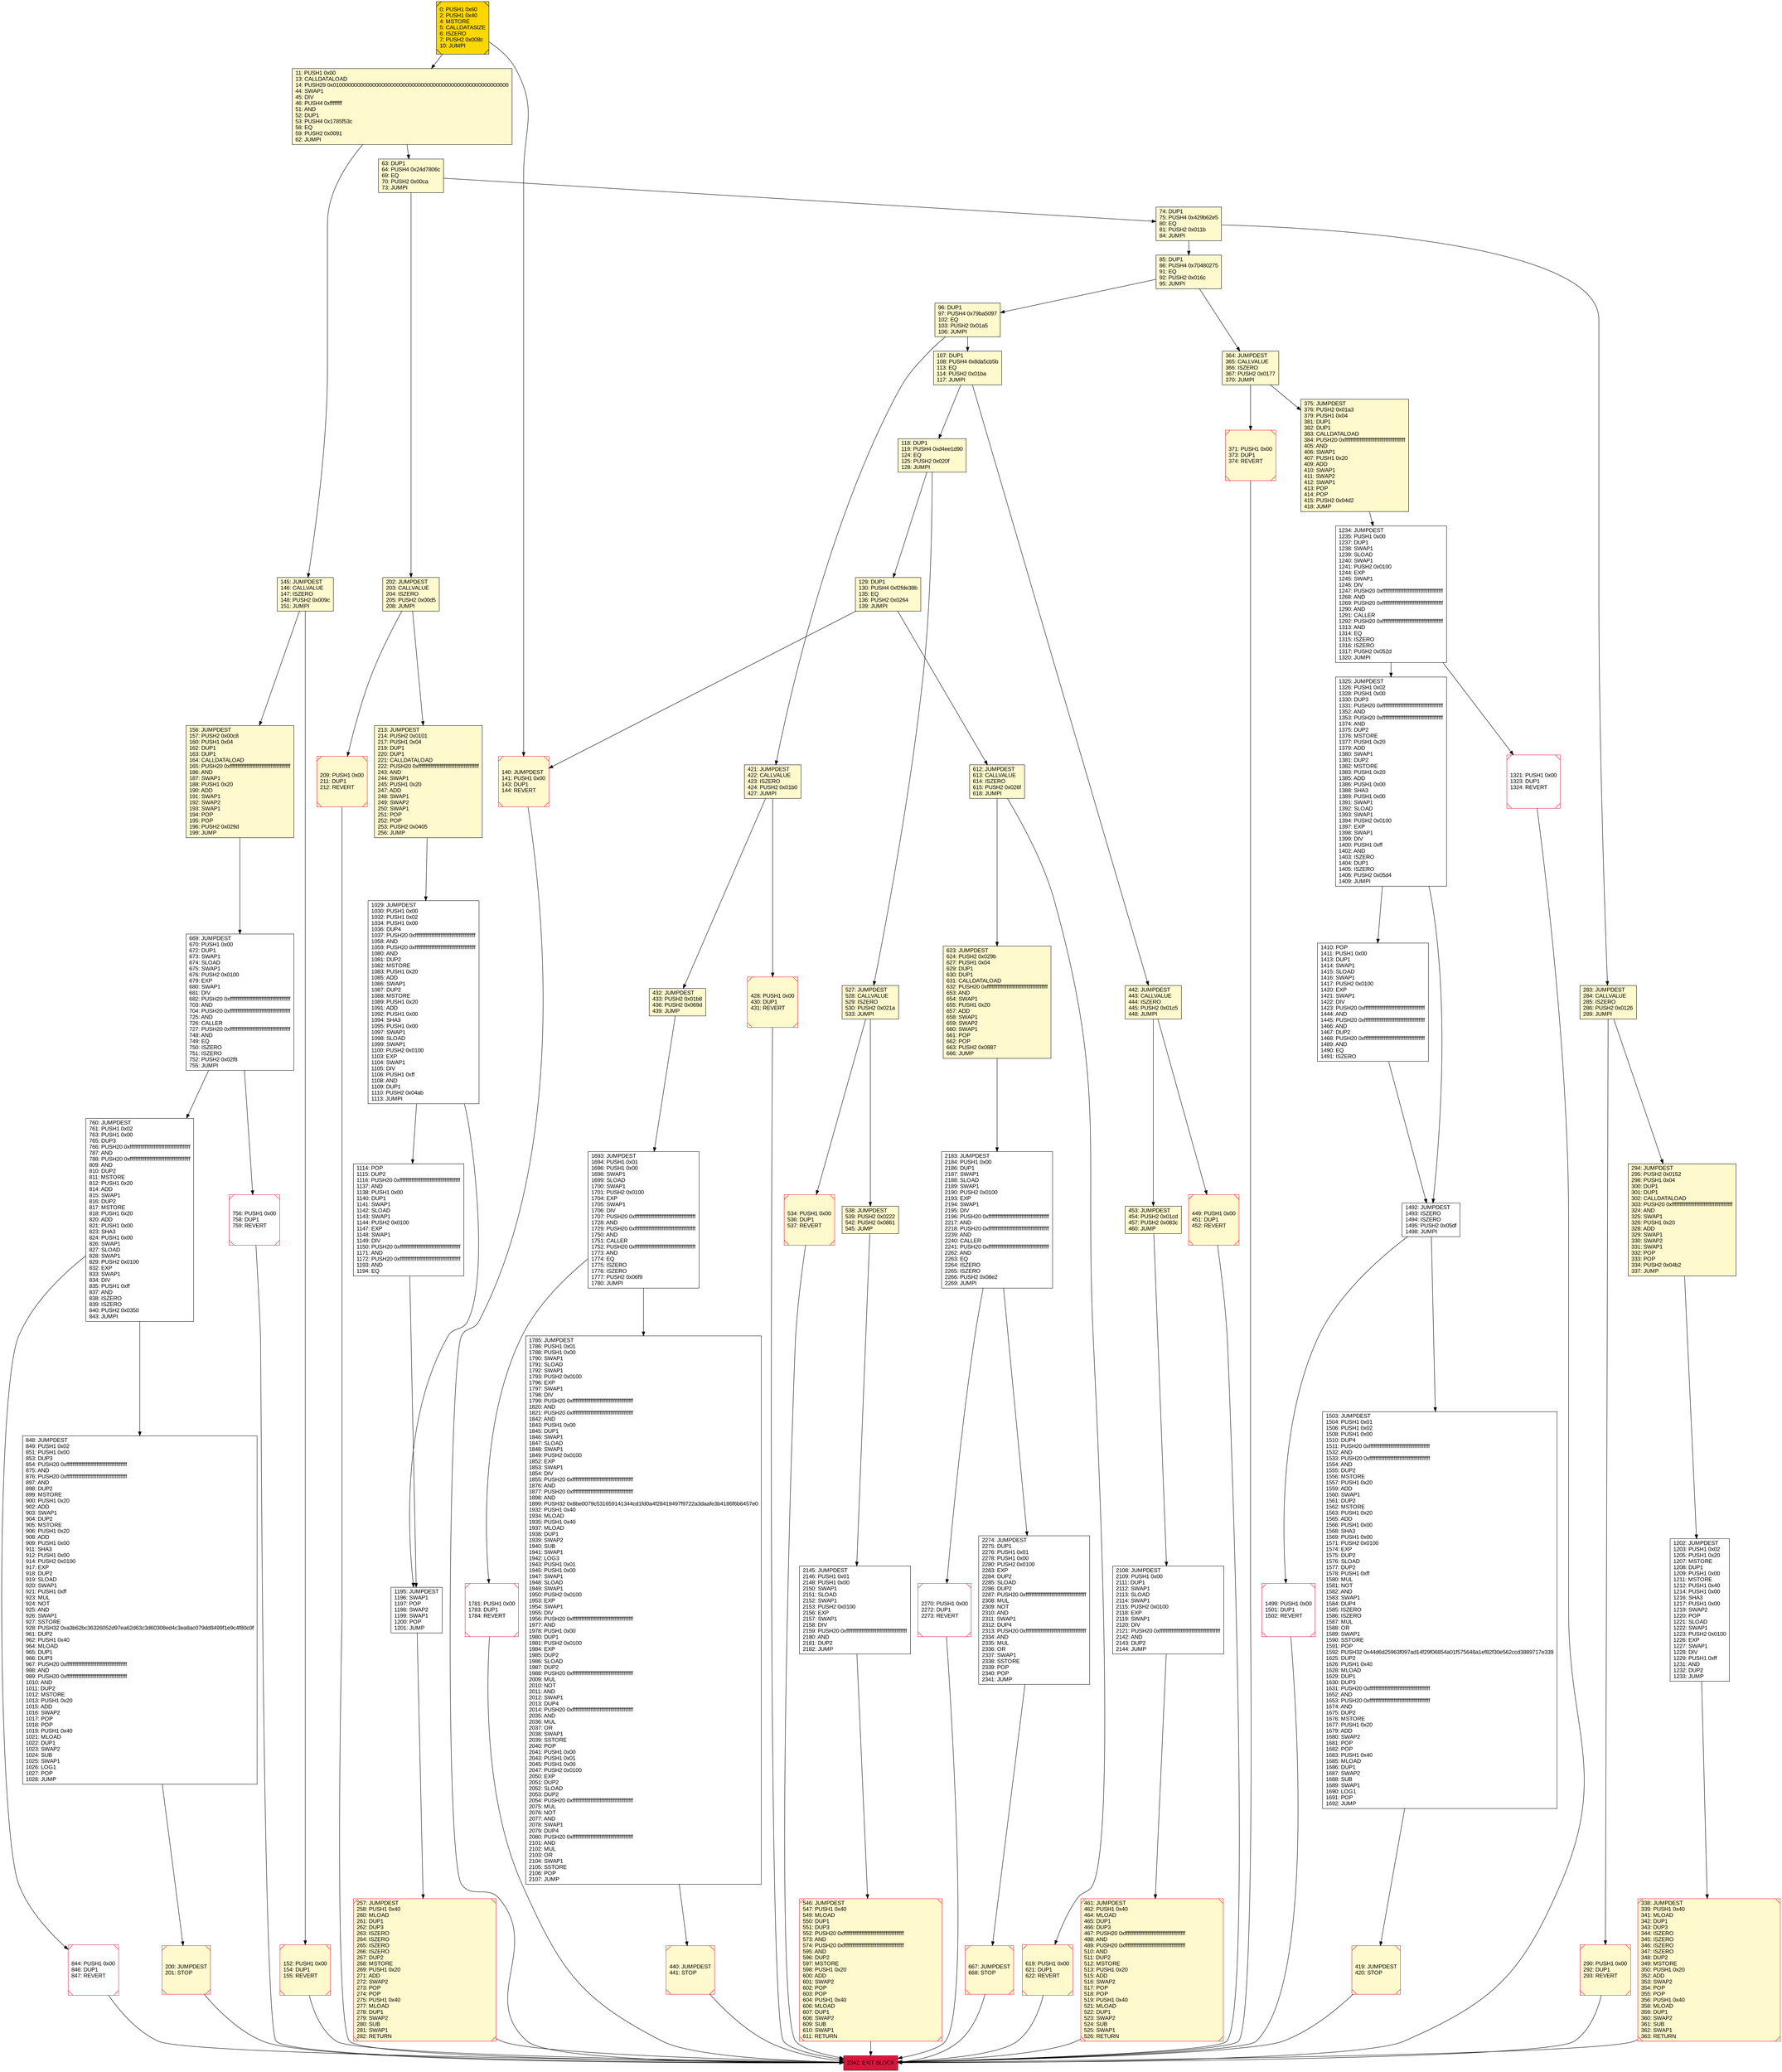 digraph G {
bgcolor=transparent rankdir=UD;
node [shape=box style=filled color=black fillcolor=white fontname=arial fontcolor=black];
1195 [label="1195: JUMPDEST\l1196: SWAP1\l1197: POP\l1198: SWAP2\l1199: SWAP1\l1200: POP\l1201: JUMP\l" ];
1410 [label="1410: POP\l1411: PUSH1 0x00\l1413: DUP1\l1414: SWAP1\l1415: SLOAD\l1416: SWAP1\l1417: PUSH2 0x0100\l1420: EXP\l1421: SWAP1\l1422: DIV\l1423: PUSH20 0xffffffffffffffffffffffffffffffffffffffff\l1444: AND\l1445: PUSH20 0xffffffffffffffffffffffffffffffffffffffff\l1466: AND\l1467: DUP2\l1468: PUSH20 0xffffffffffffffffffffffffffffffffffffffff\l1489: AND\l1490: EQ\l1491: ISZERO\l" ];
1029 [label="1029: JUMPDEST\l1030: PUSH1 0x00\l1032: PUSH1 0x02\l1034: PUSH1 0x00\l1036: DUP4\l1037: PUSH20 0xffffffffffffffffffffffffffffffffffffffff\l1058: AND\l1059: PUSH20 0xffffffffffffffffffffffffffffffffffffffff\l1080: AND\l1081: DUP2\l1082: MSTORE\l1083: PUSH1 0x20\l1085: ADD\l1086: SWAP1\l1087: DUP2\l1088: MSTORE\l1089: PUSH1 0x20\l1091: ADD\l1092: PUSH1 0x00\l1094: SHA3\l1095: PUSH1 0x00\l1097: SWAP1\l1098: SLOAD\l1099: SWAP1\l1100: PUSH2 0x0100\l1103: EXP\l1104: SWAP1\l1105: DIV\l1106: PUSH1 0xff\l1108: AND\l1109: DUP1\l1110: PUSH2 0x04ab\l1113: JUMPI\l" ];
375 [label="375: JUMPDEST\l376: PUSH2 0x01a3\l379: PUSH1 0x04\l381: DUP1\l382: DUP1\l383: CALLDATALOAD\l384: PUSH20 0xffffffffffffffffffffffffffffffffffffffff\l405: AND\l406: SWAP1\l407: PUSH1 0x20\l409: ADD\l410: SWAP1\l411: SWAP2\l412: SWAP1\l413: POP\l414: POP\l415: PUSH2 0x04d2\l418: JUMP\l" fillcolor=lemonchiffon ];
290 [label="290: PUSH1 0x00\l292: DUP1\l293: REVERT\l" fillcolor=lemonchiffon shape=Msquare color=crimson ];
96 [label="96: DUP1\l97: PUSH4 0x79ba5097\l102: EQ\l103: PUSH2 0x01a5\l106: JUMPI\l" fillcolor=lemonchiffon ];
283 [label="283: JUMPDEST\l284: CALLVALUE\l285: ISZERO\l286: PUSH2 0x0126\l289: JUMPI\l" fillcolor=lemonchiffon ];
118 [label="118: DUP1\l119: PUSH4 0xd4ee1d90\l124: EQ\l125: PUSH2 0x020f\l128: JUMPI\l" fillcolor=lemonchiffon ];
1321 [label="1321: PUSH1 0x00\l1323: DUP1\l1324: REVERT\l" shape=Msquare color=crimson ];
140 [label="140: JUMPDEST\l141: PUSH1 0x00\l143: DUP1\l144: REVERT\l" fillcolor=lemonchiffon shape=Msquare color=crimson ];
2108 [label="2108: JUMPDEST\l2109: PUSH1 0x00\l2111: DUP1\l2112: SWAP1\l2113: SLOAD\l2114: SWAP1\l2115: PUSH2 0x0100\l2118: EXP\l2119: SWAP1\l2120: DIV\l2121: PUSH20 0xffffffffffffffffffffffffffffffffffffffff\l2142: AND\l2143: DUP2\l2144: JUMP\l" ];
428 [label="428: PUSH1 0x00\l430: DUP1\l431: REVERT\l" fillcolor=lemonchiffon shape=Msquare color=crimson ];
667 [label="667: JUMPDEST\l668: STOP\l" fillcolor=lemonchiffon shape=Msquare color=crimson ];
760 [label="760: JUMPDEST\l761: PUSH1 0x02\l763: PUSH1 0x00\l765: DUP3\l766: PUSH20 0xffffffffffffffffffffffffffffffffffffffff\l787: AND\l788: PUSH20 0xffffffffffffffffffffffffffffffffffffffff\l809: AND\l810: DUP2\l811: MSTORE\l812: PUSH1 0x20\l814: ADD\l815: SWAP1\l816: DUP2\l817: MSTORE\l818: PUSH1 0x20\l820: ADD\l821: PUSH1 0x00\l823: SHA3\l824: PUSH1 0x00\l826: SWAP1\l827: SLOAD\l828: SWAP1\l829: PUSH2 0x0100\l832: EXP\l833: SWAP1\l834: DIV\l835: PUSH1 0xff\l837: AND\l838: ISZERO\l839: ISZERO\l840: PUSH2 0x0350\l843: JUMPI\l" ];
364 [label="364: JUMPDEST\l365: CALLVALUE\l366: ISZERO\l367: PUSH2 0x0177\l370: JUMPI\l" fillcolor=lemonchiffon ];
11 [label="11: PUSH1 0x00\l13: CALLDATALOAD\l14: PUSH29 0x0100000000000000000000000000000000000000000000000000000000\l44: SWAP1\l45: DIV\l46: PUSH4 0xffffffff\l51: AND\l52: DUP1\l53: PUSH4 0x1785f53c\l58: EQ\l59: PUSH2 0x0091\l62: JUMPI\l" fillcolor=lemonchiffon ];
461 [label="461: JUMPDEST\l462: PUSH1 0x40\l464: MLOAD\l465: DUP1\l466: DUP3\l467: PUSH20 0xffffffffffffffffffffffffffffffffffffffff\l488: AND\l489: PUSH20 0xffffffffffffffffffffffffffffffffffffffff\l510: AND\l511: DUP2\l512: MSTORE\l513: PUSH1 0x20\l515: ADD\l516: SWAP2\l517: POP\l518: POP\l519: PUSH1 0x40\l521: MLOAD\l522: DUP1\l523: SWAP2\l524: SUB\l525: SWAP1\l526: RETURN\l" fillcolor=lemonchiffon shape=Msquare color=crimson ];
107 [label="107: DUP1\l108: PUSH4 0x8da5cb5b\l113: EQ\l114: PUSH2 0x01ba\l117: JUMPI\l" fillcolor=lemonchiffon ];
1503 [label="1503: JUMPDEST\l1504: PUSH1 0x01\l1506: PUSH1 0x02\l1508: PUSH1 0x00\l1510: DUP4\l1511: PUSH20 0xffffffffffffffffffffffffffffffffffffffff\l1532: AND\l1533: PUSH20 0xffffffffffffffffffffffffffffffffffffffff\l1554: AND\l1555: DUP2\l1556: MSTORE\l1557: PUSH1 0x20\l1559: ADD\l1560: SWAP1\l1561: DUP2\l1562: MSTORE\l1563: PUSH1 0x20\l1565: ADD\l1566: PUSH1 0x00\l1568: SHA3\l1569: PUSH1 0x00\l1571: PUSH2 0x0100\l1574: EXP\l1575: DUP2\l1576: SLOAD\l1577: DUP2\l1578: PUSH1 0xff\l1580: MUL\l1581: NOT\l1582: AND\l1583: SWAP1\l1584: DUP4\l1585: ISZERO\l1586: ISZERO\l1587: MUL\l1588: OR\l1589: SWAP1\l1590: SSTORE\l1591: POP\l1592: PUSH32 0x44d6d25963f097ad14f29f06854a01f575648a1ef82f30e562ccd3889717e339\l1625: DUP2\l1626: PUSH1 0x40\l1628: MLOAD\l1629: DUP1\l1630: DUP3\l1631: PUSH20 0xffffffffffffffffffffffffffffffffffffffff\l1652: AND\l1653: PUSH20 0xffffffffffffffffffffffffffffffffffffffff\l1674: AND\l1675: DUP2\l1676: MSTORE\l1677: PUSH1 0x20\l1679: ADD\l1680: SWAP2\l1681: POP\l1682: POP\l1683: PUSH1 0x40\l1685: MLOAD\l1686: DUP1\l1687: SWAP2\l1688: SUB\l1689: SWAP1\l1690: LOG1\l1691: POP\l1692: JUMP\l" ];
442 [label="442: JUMPDEST\l443: CALLVALUE\l444: ISZERO\l445: PUSH2 0x01c5\l448: JUMPI\l" fillcolor=lemonchiffon ];
129 [label="129: DUP1\l130: PUSH4 0xf2fde38b\l135: EQ\l136: PUSH2 0x0264\l139: JUMPI\l" fillcolor=lemonchiffon ];
2342 [label="2342: EXIT BLOCK\l" fillcolor=crimson ];
213 [label="213: JUMPDEST\l214: PUSH2 0x0101\l217: PUSH1 0x04\l219: DUP1\l220: DUP1\l221: CALLDATALOAD\l222: PUSH20 0xffffffffffffffffffffffffffffffffffffffff\l243: AND\l244: SWAP1\l245: PUSH1 0x20\l247: ADD\l248: SWAP1\l249: SWAP2\l250: SWAP1\l251: POP\l252: POP\l253: PUSH2 0x0405\l256: JUMP\l" fillcolor=lemonchiffon ];
1114 [label="1114: POP\l1115: DUP2\l1116: PUSH20 0xffffffffffffffffffffffffffffffffffffffff\l1137: AND\l1138: PUSH1 0x00\l1140: DUP1\l1141: SWAP1\l1142: SLOAD\l1143: SWAP1\l1144: PUSH2 0x0100\l1147: EXP\l1148: SWAP1\l1149: DIV\l1150: PUSH20 0xffffffffffffffffffffffffffffffffffffffff\l1171: AND\l1172: PUSH20 0xffffffffffffffffffffffffffffffffffffffff\l1193: AND\l1194: EQ\l" ];
1202 [label="1202: JUMPDEST\l1203: PUSH1 0x02\l1205: PUSH1 0x20\l1207: MSTORE\l1208: DUP1\l1209: PUSH1 0x00\l1211: MSTORE\l1212: PUSH1 0x40\l1214: PUSH1 0x00\l1216: SHA3\l1217: PUSH1 0x00\l1219: SWAP2\l1220: POP\l1221: SLOAD\l1222: SWAP1\l1223: PUSH2 0x0100\l1226: EXP\l1227: SWAP1\l1228: DIV\l1229: PUSH1 0xff\l1231: AND\l1232: DUP2\l1233: JUMP\l" ];
440 [label="440: JUMPDEST\l441: STOP\l" fillcolor=lemonchiffon shape=Msquare color=crimson ];
294 [label="294: JUMPDEST\l295: PUSH2 0x0152\l298: PUSH1 0x04\l300: DUP1\l301: DUP1\l302: CALLDATALOAD\l303: PUSH20 0xffffffffffffffffffffffffffffffffffffffff\l324: AND\l325: SWAP1\l326: PUSH1 0x20\l328: ADD\l329: SWAP1\l330: SWAP2\l331: SWAP1\l332: POP\l333: POP\l334: PUSH2 0x04b2\l337: JUMP\l" fillcolor=lemonchiffon ];
1693 [label="1693: JUMPDEST\l1694: PUSH1 0x01\l1696: PUSH1 0x00\l1698: SWAP1\l1699: SLOAD\l1700: SWAP1\l1701: PUSH2 0x0100\l1704: EXP\l1705: SWAP1\l1706: DIV\l1707: PUSH20 0xffffffffffffffffffffffffffffffffffffffff\l1728: AND\l1729: PUSH20 0xffffffffffffffffffffffffffffffffffffffff\l1750: AND\l1751: CALLER\l1752: PUSH20 0xffffffffffffffffffffffffffffffffffffffff\l1773: AND\l1774: EQ\l1775: ISZERO\l1776: ISZERO\l1777: PUSH2 0x06f9\l1780: JUMPI\l" ];
85 [label="85: DUP1\l86: PUSH4 0x70480275\l91: EQ\l92: PUSH2 0x016c\l95: JUMPI\l" fillcolor=lemonchiffon ];
145 [label="145: JUMPDEST\l146: CALLVALUE\l147: ISZERO\l148: PUSH2 0x009c\l151: JUMPI\l" fillcolor=lemonchiffon ];
1234 [label="1234: JUMPDEST\l1235: PUSH1 0x00\l1237: DUP1\l1238: SWAP1\l1239: SLOAD\l1240: SWAP1\l1241: PUSH2 0x0100\l1244: EXP\l1245: SWAP1\l1246: DIV\l1247: PUSH20 0xffffffffffffffffffffffffffffffffffffffff\l1268: AND\l1269: PUSH20 0xffffffffffffffffffffffffffffffffffffffff\l1290: AND\l1291: CALLER\l1292: PUSH20 0xffffffffffffffffffffffffffffffffffffffff\l1313: AND\l1314: EQ\l1315: ISZERO\l1316: ISZERO\l1317: PUSH2 0x052d\l1320: JUMPI\l" ];
419 [label="419: JUMPDEST\l420: STOP\l" fillcolor=lemonchiffon shape=Msquare color=crimson ];
453 [label="453: JUMPDEST\l454: PUSH2 0x01cd\l457: PUSH2 0x083c\l460: JUMP\l" fillcolor=lemonchiffon ];
534 [label="534: PUSH1 0x00\l536: DUP1\l537: REVERT\l" fillcolor=lemonchiffon shape=Msquare color=crimson ];
152 [label="152: PUSH1 0x00\l154: DUP1\l155: REVERT\l" fillcolor=lemonchiffon shape=Msquare color=crimson ];
432 [label="432: JUMPDEST\l433: PUSH2 0x01b8\l436: PUSH2 0x069d\l439: JUMP\l" fillcolor=lemonchiffon ];
612 [label="612: JUMPDEST\l613: CALLVALUE\l614: ISZERO\l615: PUSH2 0x026f\l618: JUMPI\l" fillcolor=lemonchiffon ];
257 [label="257: JUMPDEST\l258: PUSH1 0x40\l260: MLOAD\l261: DUP1\l262: DUP3\l263: ISZERO\l264: ISZERO\l265: ISZERO\l266: ISZERO\l267: DUP2\l268: MSTORE\l269: PUSH1 0x20\l271: ADD\l272: SWAP2\l273: POP\l274: POP\l275: PUSH1 0x40\l277: MLOAD\l278: DUP1\l279: SWAP2\l280: SUB\l281: SWAP1\l282: RETURN\l" fillcolor=lemonchiffon shape=Msquare color=crimson ];
619 [label="619: PUSH1 0x00\l621: DUP1\l622: REVERT\l" fillcolor=lemonchiffon shape=Msquare color=crimson ];
63 [label="63: DUP1\l64: PUSH4 0x24d7806c\l69: EQ\l70: PUSH2 0x00ca\l73: JUMPI\l" fillcolor=lemonchiffon ];
371 [label="371: PUSH1 0x00\l373: DUP1\l374: REVERT\l" fillcolor=lemonchiffon shape=Msquare color=crimson ];
1492 [label="1492: JUMPDEST\l1493: ISZERO\l1494: ISZERO\l1495: PUSH2 0x05df\l1498: JUMPI\l" ];
1781 [label="1781: PUSH1 0x00\l1783: DUP1\l1784: REVERT\l" shape=Msquare color=crimson ];
156 [label="156: JUMPDEST\l157: PUSH2 0x00c8\l160: PUSH1 0x04\l162: DUP1\l163: DUP1\l164: CALLDATALOAD\l165: PUSH20 0xffffffffffffffffffffffffffffffffffffffff\l186: AND\l187: SWAP1\l188: PUSH1 0x20\l190: ADD\l191: SWAP1\l192: SWAP2\l193: SWAP1\l194: POP\l195: POP\l196: PUSH2 0x029d\l199: JUMP\l" fillcolor=lemonchiffon ];
756 [label="756: PUSH1 0x00\l758: DUP1\l759: REVERT\l" shape=Msquare color=crimson ];
538 [label="538: JUMPDEST\l539: PUSH2 0x0222\l542: PUSH2 0x0861\l545: JUMP\l" fillcolor=lemonchiffon ];
200 [label="200: JUMPDEST\l201: STOP\l" fillcolor=lemonchiffon shape=Msquare color=crimson ];
623 [label="623: JUMPDEST\l624: PUSH2 0x029b\l627: PUSH1 0x04\l629: DUP1\l630: DUP1\l631: CALLDATALOAD\l632: PUSH20 0xffffffffffffffffffffffffffffffffffffffff\l653: AND\l654: SWAP1\l655: PUSH1 0x20\l657: ADD\l658: SWAP1\l659: SWAP2\l660: SWAP1\l661: POP\l662: POP\l663: PUSH2 0x0887\l666: JUMP\l" fillcolor=lemonchiffon ];
449 [label="449: PUSH1 0x00\l451: DUP1\l452: REVERT\l" fillcolor=lemonchiffon shape=Msquare color=crimson ];
2183 [label="2183: JUMPDEST\l2184: PUSH1 0x00\l2186: DUP1\l2187: SWAP1\l2188: SLOAD\l2189: SWAP1\l2190: PUSH2 0x0100\l2193: EXP\l2194: SWAP1\l2195: DIV\l2196: PUSH20 0xffffffffffffffffffffffffffffffffffffffff\l2217: AND\l2218: PUSH20 0xffffffffffffffffffffffffffffffffffffffff\l2239: AND\l2240: CALLER\l2241: PUSH20 0xffffffffffffffffffffffffffffffffffffffff\l2262: AND\l2263: EQ\l2264: ISZERO\l2265: ISZERO\l2266: PUSH2 0x08e2\l2269: JUMPI\l" ];
74 [label="74: DUP1\l75: PUSH4 0x429b62e5\l80: EQ\l81: PUSH2 0x011b\l84: JUMPI\l" fillcolor=lemonchiffon ];
848 [label="848: JUMPDEST\l849: PUSH1 0x02\l851: PUSH1 0x00\l853: DUP3\l854: PUSH20 0xffffffffffffffffffffffffffffffffffffffff\l875: AND\l876: PUSH20 0xffffffffffffffffffffffffffffffffffffffff\l897: AND\l898: DUP2\l899: MSTORE\l900: PUSH1 0x20\l902: ADD\l903: SWAP1\l904: DUP2\l905: MSTORE\l906: PUSH1 0x20\l908: ADD\l909: PUSH1 0x00\l911: SHA3\l912: PUSH1 0x00\l914: PUSH2 0x0100\l917: EXP\l918: DUP2\l919: SLOAD\l920: SWAP1\l921: PUSH1 0xff\l923: MUL\l924: NOT\l925: AND\l926: SWAP1\l927: SSTORE\l928: PUSH32 0xa3b62bc36326052d97ea62d63c3d60308ed4c3ea8ac079dd8499f1e9c4f80c0f\l961: DUP2\l962: PUSH1 0x40\l964: MLOAD\l965: DUP1\l966: DUP3\l967: PUSH20 0xffffffffffffffffffffffffffffffffffffffff\l988: AND\l989: PUSH20 0xffffffffffffffffffffffffffffffffffffffff\l1010: AND\l1011: DUP2\l1012: MSTORE\l1013: PUSH1 0x20\l1015: ADD\l1016: SWAP2\l1017: POP\l1018: POP\l1019: PUSH1 0x40\l1021: MLOAD\l1022: DUP1\l1023: SWAP2\l1024: SUB\l1025: SWAP1\l1026: LOG1\l1027: POP\l1028: JUMP\l" ];
0 [label="0: PUSH1 0x60\l2: PUSH1 0x40\l4: MSTORE\l5: CALLDATASIZE\l6: ISZERO\l7: PUSH2 0x008c\l10: JUMPI\l" fillcolor=lemonchiffon shape=Msquare fillcolor=gold ];
421 [label="421: JUMPDEST\l422: CALLVALUE\l423: ISZERO\l424: PUSH2 0x01b0\l427: JUMPI\l" fillcolor=lemonchiffon ];
2274 [label="2274: JUMPDEST\l2275: DUP1\l2276: PUSH1 0x01\l2278: PUSH1 0x00\l2280: PUSH2 0x0100\l2283: EXP\l2284: DUP2\l2285: SLOAD\l2286: DUP2\l2287: PUSH20 0xffffffffffffffffffffffffffffffffffffffff\l2308: MUL\l2309: NOT\l2310: AND\l2311: SWAP1\l2312: DUP4\l2313: PUSH20 0xffffffffffffffffffffffffffffffffffffffff\l2334: AND\l2335: MUL\l2336: OR\l2337: SWAP1\l2338: SSTORE\l2339: POP\l2340: POP\l2341: JUMP\l" ];
1325 [label="1325: JUMPDEST\l1326: PUSH1 0x02\l1328: PUSH1 0x00\l1330: DUP3\l1331: PUSH20 0xffffffffffffffffffffffffffffffffffffffff\l1352: AND\l1353: PUSH20 0xffffffffffffffffffffffffffffffffffffffff\l1374: AND\l1375: DUP2\l1376: MSTORE\l1377: PUSH1 0x20\l1379: ADD\l1380: SWAP1\l1381: DUP2\l1382: MSTORE\l1383: PUSH1 0x20\l1385: ADD\l1386: PUSH1 0x00\l1388: SHA3\l1389: PUSH1 0x00\l1391: SWAP1\l1392: SLOAD\l1393: SWAP1\l1394: PUSH2 0x0100\l1397: EXP\l1398: SWAP1\l1399: DIV\l1400: PUSH1 0xff\l1402: AND\l1403: ISZERO\l1404: DUP1\l1405: ISZERO\l1406: PUSH2 0x05d4\l1409: JUMPI\l" ];
844 [label="844: PUSH1 0x00\l846: DUP1\l847: REVERT\l" shape=Msquare color=crimson ];
338 [label="338: JUMPDEST\l339: PUSH1 0x40\l341: MLOAD\l342: DUP1\l343: DUP3\l344: ISZERO\l345: ISZERO\l346: ISZERO\l347: ISZERO\l348: DUP2\l349: MSTORE\l350: PUSH1 0x20\l352: ADD\l353: SWAP2\l354: POP\l355: POP\l356: PUSH1 0x40\l358: MLOAD\l359: DUP1\l360: SWAP2\l361: SUB\l362: SWAP1\l363: RETURN\l" fillcolor=lemonchiffon shape=Msquare color=crimson ];
209 [label="209: PUSH1 0x00\l211: DUP1\l212: REVERT\l" fillcolor=lemonchiffon shape=Msquare color=crimson ];
669 [label="669: JUMPDEST\l670: PUSH1 0x00\l672: DUP1\l673: SWAP1\l674: SLOAD\l675: SWAP1\l676: PUSH2 0x0100\l679: EXP\l680: SWAP1\l681: DIV\l682: PUSH20 0xffffffffffffffffffffffffffffffffffffffff\l703: AND\l704: PUSH20 0xffffffffffffffffffffffffffffffffffffffff\l725: AND\l726: CALLER\l727: PUSH20 0xffffffffffffffffffffffffffffffffffffffff\l748: AND\l749: EQ\l750: ISZERO\l751: ISZERO\l752: PUSH2 0x02f8\l755: JUMPI\l" ];
546 [label="546: JUMPDEST\l547: PUSH1 0x40\l549: MLOAD\l550: DUP1\l551: DUP3\l552: PUSH20 0xffffffffffffffffffffffffffffffffffffffff\l573: AND\l574: PUSH20 0xffffffffffffffffffffffffffffffffffffffff\l595: AND\l596: DUP2\l597: MSTORE\l598: PUSH1 0x20\l600: ADD\l601: SWAP2\l602: POP\l603: POP\l604: PUSH1 0x40\l606: MLOAD\l607: DUP1\l608: SWAP2\l609: SUB\l610: SWAP1\l611: RETURN\l" fillcolor=lemonchiffon shape=Msquare color=crimson ];
527 [label="527: JUMPDEST\l528: CALLVALUE\l529: ISZERO\l530: PUSH2 0x021a\l533: JUMPI\l" fillcolor=lemonchiffon ];
1785 [label="1785: JUMPDEST\l1786: PUSH1 0x01\l1788: PUSH1 0x00\l1790: SWAP1\l1791: SLOAD\l1792: SWAP1\l1793: PUSH2 0x0100\l1796: EXP\l1797: SWAP1\l1798: DIV\l1799: PUSH20 0xffffffffffffffffffffffffffffffffffffffff\l1820: AND\l1821: PUSH20 0xffffffffffffffffffffffffffffffffffffffff\l1842: AND\l1843: PUSH1 0x00\l1845: DUP1\l1846: SWAP1\l1847: SLOAD\l1848: SWAP1\l1849: PUSH2 0x0100\l1852: EXP\l1853: SWAP1\l1854: DIV\l1855: PUSH20 0xffffffffffffffffffffffffffffffffffffffff\l1876: AND\l1877: PUSH20 0xffffffffffffffffffffffffffffffffffffffff\l1898: AND\l1899: PUSH32 0x8be0079c531659141344cd1fd0a4f28419497f9722a3daafe3b4186f6b6457e0\l1932: PUSH1 0x40\l1934: MLOAD\l1935: PUSH1 0x40\l1937: MLOAD\l1938: DUP1\l1939: SWAP2\l1940: SUB\l1941: SWAP1\l1942: LOG3\l1943: PUSH1 0x01\l1945: PUSH1 0x00\l1947: SWAP1\l1948: SLOAD\l1949: SWAP1\l1950: PUSH2 0x0100\l1953: EXP\l1954: SWAP1\l1955: DIV\l1956: PUSH20 0xffffffffffffffffffffffffffffffffffffffff\l1977: AND\l1978: PUSH1 0x00\l1980: DUP1\l1981: PUSH2 0x0100\l1984: EXP\l1985: DUP2\l1986: SLOAD\l1987: DUP2\l1988: PUSH20 0xffffffffffffffffffffffffffffffffffffffff\l2009: MUL\l2010: NOT\l2011: AND\l2012: SWAP1\l2013: DUP4\l2014: PUSH20 0xffffffffffffffffffffffffffffffffffffffff\l2035: AND\l2036: MUL\l2037: OR\l2038: SWAP1\l2039: SSTORE\l2040: POP\l2041: PUSH1 0x00\l2043: PUSH1 0x01\l2045: PUSH1 0x00\l2047: PUSH2 0x0100\l2050: EXP\l2051: DUP2\l2052: SLOAD\l2053: DUP2\l2054: PUSH20 0xffffffffffffffffffffffffffffffffffffffff\l2075: MUL\l2076: NOT\l2077: AND\l2078: SWAP1\l2079: DUP4\l2080: PUSH20 0xffffffffffffffffffffffffffffffffffffffff\l2101: AND\l2102: MUL\l2103: OR\l2104: SWAP1\l2105: SSTORE\l2106: POP\l2107: JUMP\l" ];
1499 [label="1499: PUSH1 0x00\l1501: DUP1\l1502: REVERT\l" shape=Msquare color=crimson ];
202 [label="202: JUMPDEST\l203: CALLVALUE\l204: ISZERO\l205: PUSH2 0x00d5\l208: JUMPI\l" fillcolor=lemonchiffon ];
2145 [label="2145: JUMPDEST\l2146: PUSH1 0x01\l2148: PUSH1 0x00\l2150: SWAP1\l2151: SLOAD\l2152: SWAP1\l2153: PUSH2 0x0100\l2156: EXP\l2157: SWAP1\l2158: DIV\l2159: PUSH20 0xffffffffffffffffffffffffffffffffffffffff\l2180: AND\l2181: DUP2\l2182: JUMP\l" ];
2270 [label="2270: PUSH1 0x00\l2272: DUP1\l2273: REVERT\l" shape=Msquare color=crimson ];
1029 -> 1195;
283 -> 290;
294 -> 1202;
107 -> 442;
2183 -> 2274;
432 -> 1693;
440 -> 2342;
202 -> 209;
2145 -> 546;
145 -> 152;
419 -> 2342;
442 -> 453;
534 -> 2342;
364 -> 375;
2108 -> 461;
1503 -> 419;
129 -> 612;
257 -> 2342;
152 -> 2342;
2183 -> 2270;
118 -> 129;
85 -> 364;
156 -> 669;
669 -> 756;
96 -> 107;
290 -> 2342;
107 -> 118;
283 -> 294;
667 -> 2342;
1114 -> 1195;
63 -> 202;
213 -> 1029;
428 -> 2342;
538 -> 2145;
1029 -> 1114;
11 -> 145;
527 -> 538;
1321 -> 2342;
1492 -> 1499;
129 -> 140;
140 -> 2342;
85 -> 96;
63 -> 74;
375 -> 1234;
461 -> 2342;
848 -> 200;
453 -> 2108;
623 -> 2183;
1195 -> 257;
1325 -> 1492;
1234 -> 1321;
364 -> 371;
1202 -> 338;
442 -> 449;
449 -> 2342;
338 -> 2342;
1693 -> 1785;
11 -> 63;
844 -> 2342;
527 -> 534;
202 -> 213;
1410 -> 1492;
1785 -> 440;
74 -> 85;
209 -> 2342;
546 -> 2342;
2270 -> 2342;
1499 -> 2342;
421 -> 432;
1234 -> 1325;
96 -> 421;
612 -> 623;
145 -> 156;
669 -> 760;
74 -> 283;
1693 -> 1781;
421 -> 428;
2274 -> 667;
1325 -> 1410;
0 -> 140;
619 -> 2342;
1781 -> 2342;
756 -> 2342;
371 -> 2342;
612 -> 619;
760 -> 848;
1492 -> 1503;
200 -> 2342;
0 -> 11;
118 -> 527;
760 -> 844;
}